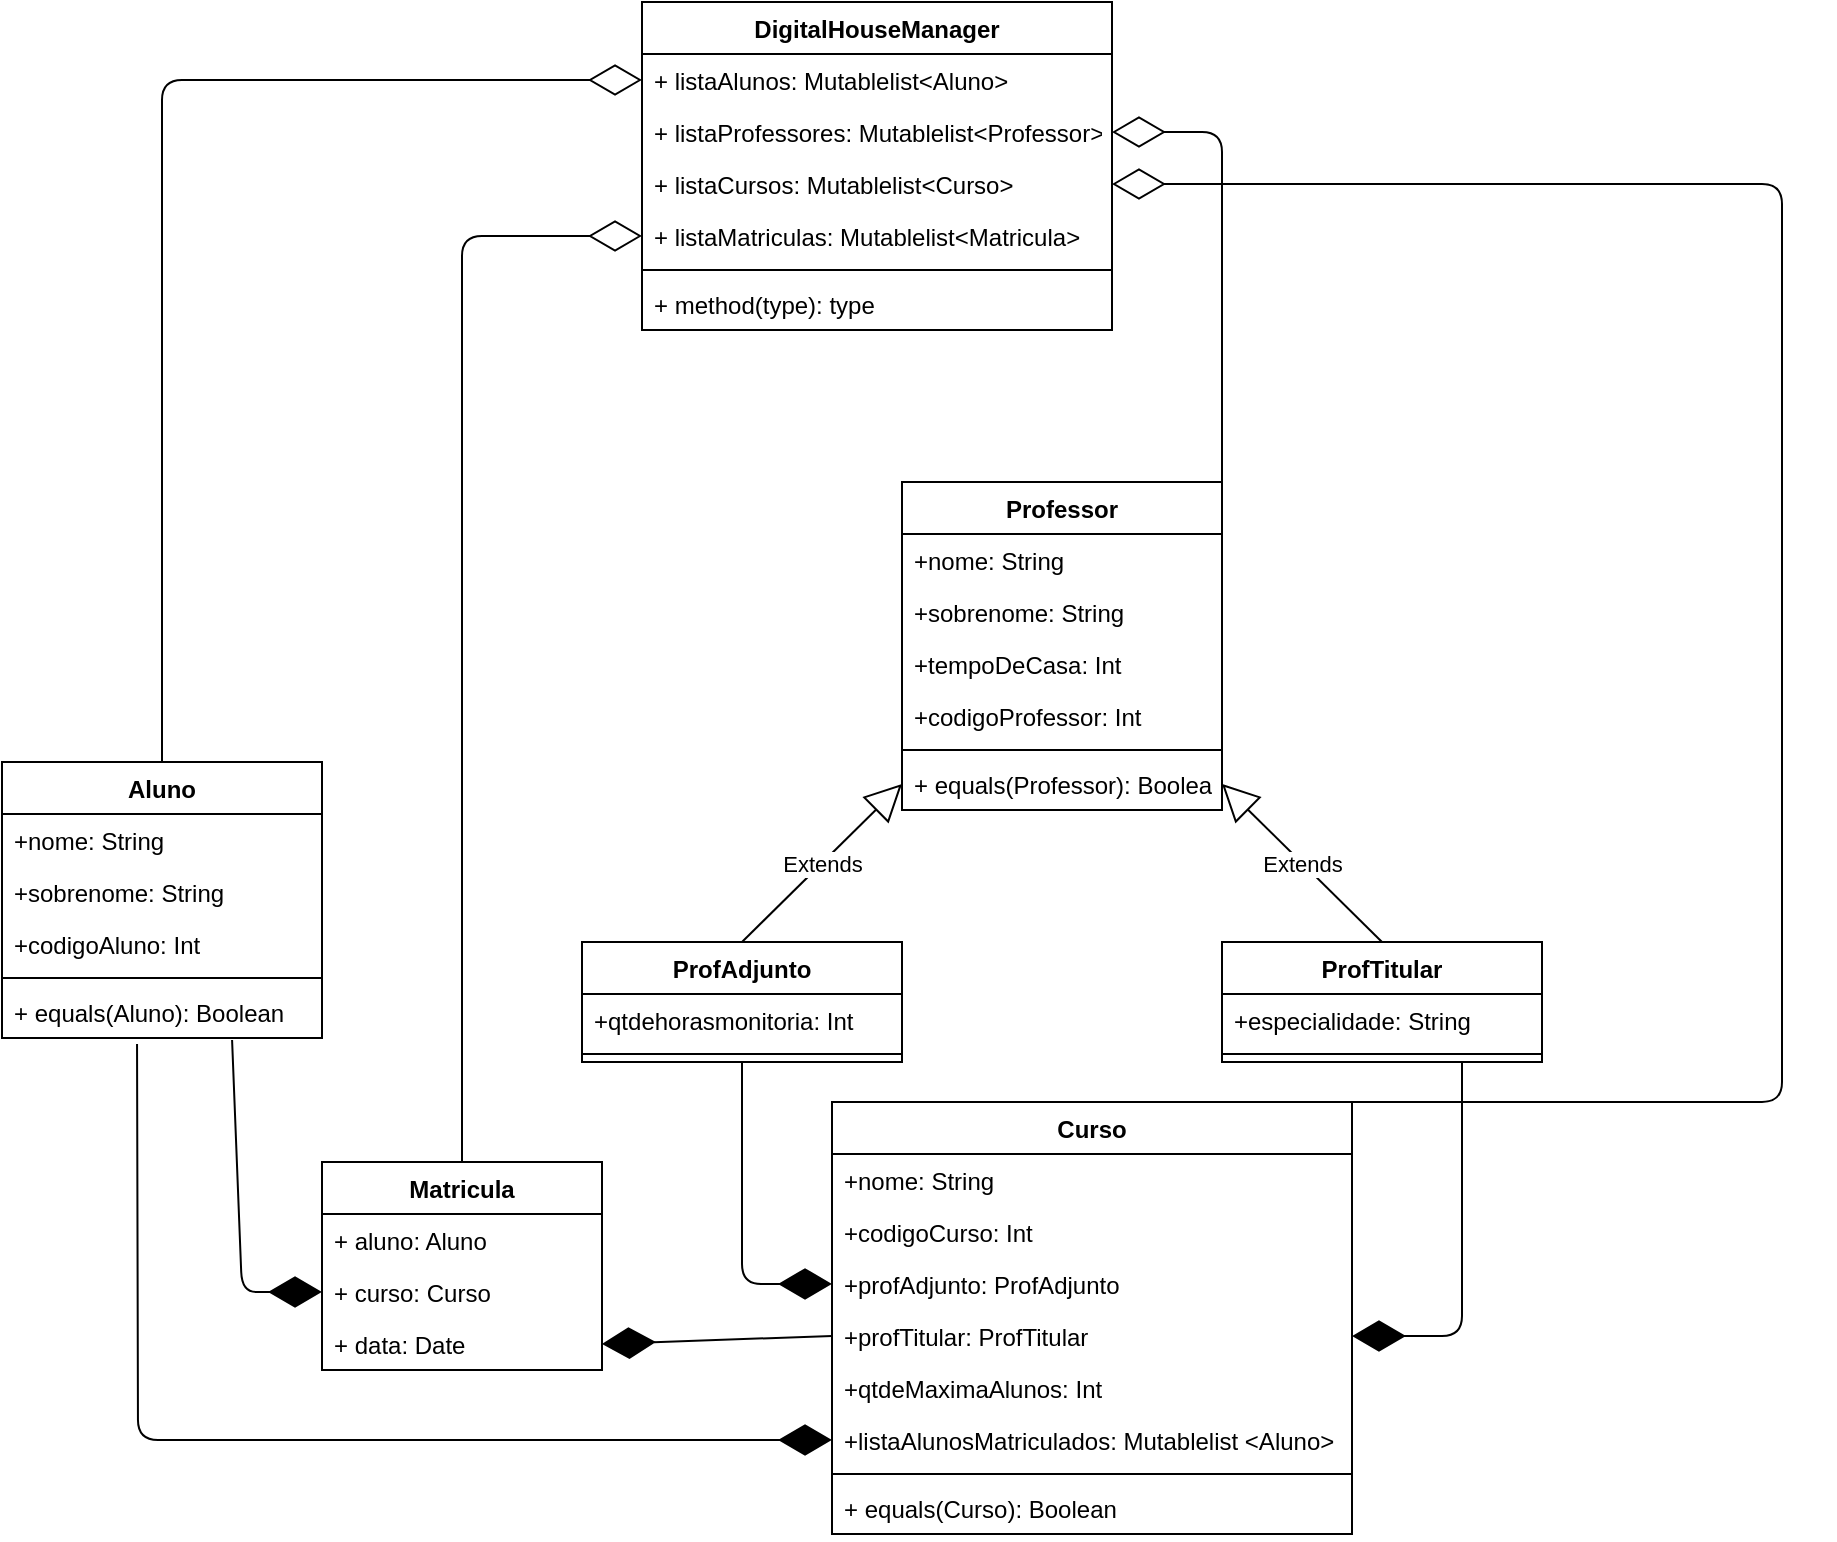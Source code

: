 <mxfile version="13.7.5" type="device"><diagram id="v3Cg1NGe2RmdBt5yivAi" name="Página-1"><mxGraphModel dx="1371" dy="641" grid="1" gridSize="10" guides="1" tooltips="1" connect="1" arrows="1" fold="1" page="1" pageScale="1" pageWidth="1169" pageHeight="827" math="0" shadow="0"><root><mxCell id="0"/><mxCell id="1" parent="0"/><mxCell id="-B7oGZebIbUH_Uu8g_NC-30" value="Extends" style="endArrow=block;endSize=16;endFill=0;html=1;exitX=0.5;exitY=0;exitDx=0;exitDy=0;entryX=0;entryY=0.5;entryDx=0;entryDy=0;" parent="1" source="-B7oGZebIbUH_Uu8g_NC-20" target="-B7oGZebIbUH_Uu8g_NC-18" edge="1"><mxGeometry width="160" relative="1" as="geometry"><mxPoint x="650" y="480" as="sourcePoint"/><mxPoint x="810" y="480" as="targetPoint"/></mxGeometry></mxCell><mxCell id="-B7oGZebIbUH_Uu8g_NC-31" value="Extends" style="endArrow=block;endSize=16;endFill=0;html=1;exitX=0.5;exitY=0;exitDx=0;exitDy=0;entryX=1;entryY=0.5;entryDx=0;entryDy=0;" parent="1" source="-B7oGZebIbUH_Uu8g_NC-27" target="-B7oGZebIbUH_Uu8g_NC-18" edge="1"><mxGeometry width="160" relative="1" as="geometry"><mxPoint x="650" y="480" as="sourcePoint"/><mxPoint x="810" y="480" as="targetPoint"/></mxGeometry></mxCell><mxCell id="-B7oGZebIbUH_Uu8g_NC-32" value="" style="endArrow=diamondThin;endFill=1;endSize=24;html=1;entryX=0;entryY=0.5;entryDx=0;entryDy=0;exitX=0.5;exitY=1;exitDx=0;exitDy=0;" parent="1" source="-B7oGZebIbUH_Uu8g_NC-20" target="-B7oGZebIbUH_Uu8g_NC-37" edge="1"><mxGeometry width="160" relative="1" as="geometry"><mxPoint x="230" y="499" as="sourcePoint"/><mxPoint x="390" y="499" as="targetPoint"/><Array as="points"><mxPoint x="530" y="681"/></Array></mxGeometry></mxCell><mxCell id="-B7oGZebIbUH_Uu8g_NC-33" value="" style="endArrow=diamondThin;endFill=1;endSize=24;html=1;entryX=1;entryY=0.5;entryDx=0;entryDy=0;exitX=0.75;exitY=1;exitDx=0;exitDy=0;" parent="1" source="-B7oGZebIbUH_Uu8g_NC-27" target="-B7oGZebIbUH_Uu8g_NC-36" edge="1"><mxGeometry width="160" relative="1" as="geometry"><mxPoint x="830" y="590" as="sourcePoint"/><mxPoint x="990" y="590" as="targetPoint"/><Array as="points"><mxPoint x="890" y="707"/></Array></mxGeometry></mxCell><mxCell id="-B7oGZebIbUH_Uu8g_NC-38" value="" style="endArrow=diamondThin;endFill=1;endSize=24;html=1;exitX=0.422;exitY=1.115;exitDx=0;exitDy=0;exitPerimeter=0;" parent="1" source="-B7oGZebIbUH_Uu8g_NC-4" target="-B7oGZebIbUH_Uu8g_NC-10" edge="1"><mxGeometry width="160" relative="1" as="geometry"><mxPoint x="220" y="500" as="sourcePoint"/><mxPoint x="530" y="760" as="targetPoint"/><Array as="points"><mxPoint x="228" y="759"/></Array></mxGeometry></mxCell><mxCell id="A8vYDsgPSV1OtKstLKBv-5" value="" style="endArrow=diamondThin;endFill=1;endSize=24;html=1;entryX=0;entryY=0.5;entryDx=0;entryDy=0;exitX=0.719;exitY=1.038;exitDx=0;exitDy=0;exitPerimeter=0;" parent="1" source="-B7oGZebIbUH_Uu8g_NC-4" target="A8vYDsgPSV1OtKstLKBv-3" edge="1"><mxGeometry width="160" relative="1" as="geometry"><mxPoint x="270" y="590" as="sourcePoint"/><mxPoint x="430" y="590" as="targetPoint"/><Array as="points"><mxPoint x="280" y="685"/></Array></mxGeometry></mxCell><mxCell id="A8vYDsgPSV1OtKstLKBv-6" value="" style="endArrow=diamondThin;endFill=1;endSize=24;html=1;entryX=1;entryY=0.5;entryDx=0;entryDy=0;exitX=0;exitY=0.5;exitDx=0;exitDy=0;" parent="1" source="-B7oGZebIbUH_Uu8g_NC-36" target="A8vYDsgPSV1OtKstLKBv-4" edge="1"><mxGeometry width="160" relative="1" as="geometry"><mxPoint x="285.04" y="358.988" as="sourcePoint"/><mxPoint x="330" y="705" as="targetPoint"/><Array as="points"/></mxGeometry></mxCell><mxCell id="-B7oGZebIbUH_Uu8g_NC-7" value="Curso" style="swimlane;fontStyle=1;align=center;verticalAlign=top;childLayout=stackLayout;horizontal=1;startSize=26;horizontalStack=0;resizeParent=1;resizeParentMax=0;resizeLast=0;collapsible=1;marginBottom=0;" parent="1" vertex="1"><mxGeometry x="575" y="590" width="260" height="216" as="geometry"/></mxCell><mxCell id="-B7oGZebIbUH_Uu8g_NC-8" value="+nome: String" style="text;strokeColor=none;fillColor=none;align=left;verticalAlign=top;spacingLeft=4;spacingRight=4;overflow=hidden;rotatable=0;points=[[0,0.5],[1,0.5]];portConstraint=eastwest;" parent="-B7oGZebIbUH_Uu8g_NC-7" vertex="1"><mxGeometry y="26" width="260" height="26" as="geometry"/></mxCell><mxCell id="-B7oGZebIbUH_Uu8g_NC-35" value="+codigoCurso: Int" style="text;strokeColor=none;fillColor=none;align=left;verticalAlign=top;spacingLeft=4;spacingRight=4;overflow=hidden;rotatable=0;points=[[0,0.5],[1,0.5]];portConstraint=eastwest;" parent="-B7oGZebIbUH_Uu8g_NC-7" vertex="1"><mxGeometry y="52" width="260" height="26" as="geometry"/></mxCell><mxCell id="-B7oGZebIbUH_Uu8g_NC-37" value="+profAdjunto: ProfAdjunto" style="text;strokeColor=none;fillColor=none;align=left;verticalAlign=top;spacingLeft=4;spacingRight=4;overflow=hidden;rotatable=0;points=[[0,0.5],[1,0.5]];portConstraint=eastwest;" parent="-B7oGZebIbUH_Uu8g_NC-7" vertex="1"><mxGeometry y="78" width="260" height="26" as="geometry"/></mxCell><mxCell id="-B7oGZebIbUH_Uu8g_NC-36" value="+profTitular: ProfTitular" style="text;strokeColor=none;fillColor=none;align=left;verticalAlign=top;spacingLeft=4;spacingRight=4;overflow=hidden;rotatable=0;points=[[0,0.5],[1,0.5]];portConstraint=eastwest;" parent="-B7oGZebIbUH_Uu8g_NC-7" vertex="1"><mxGeometry y="104" width="260" height="26" as="geometry"/></mxCell><mxCell id="-B7oGZebIbUH_Uu8g_NC-34" value="+qtdeMaximaAlunos: Int" style="text;strokeColor=none;fillColor=none;align=left;verticalAlign=top;spacingLeft=4;spacingRight=4;overflow=hidden;rotatable=0;points=[[0,0.5],[1,0.5]];portConstraint=eastwest;" parent="-B7oGZebIbUH_Uu8g_NC-7" vertex="1"><mxGeometry y="130" width="260" height="26" as="geometry"/></mxCell><mxCell id="-B7oGZebIbUH_Uu8g_NC-10" value="+listaAlunosMatriculados: Mutablelist &lt;Aluno&gt;" style="text;strokeColor=none;fillColor=none;align=left;verticalAlign=top;spacingLeft=4;spacingRight=4;overflow=hidden;rotatable=0;points=[[0,0.5],[1,0.5]];portConstraint=eastwest;" parent="-B7oGZebIbUH_Uu8g_NC-7" vertex="1"><mxGeometry y="156" width="260" height="26" as="geometry"/></mxCell><mxCell id="-B7oGZebIbUH_Uu8g_NC-11" value="" style="line;strokeWidth=1;fillColor=none;align=left;verticalAlign=middle;spacingTop=-1;spacingLeft=3;spacingRight=3;rotatable=0;labelPosition=right;points=[];portConstraint=eastwest;" parent="-B7oGZebIbUH_Uu8g_NC-7" vertex="1"><mxGeometry y="182" width="260" height="8" as="geometry"/></mxCell><mxCell id="-B7oGZebIbUH_Uu8g_NC-12" value="+ equals(Curso): Boolean" style="text;strokeColor=none;fillColor=none;align=left;verticalAlign=top;spacingLeft=4;spacingRight=4;overflow=hidden;rotatable=0;points=[[0,0.5],[1,0.5]];portConstraint=eastwest;" parent="-B7oGZebIbUH_Uu8g_NC-7" vertex="1"><mxGeometry y="190" width="260" height="26" as="geometry"/></mxCell><mxCell id="A8vYDsgPSV1OtKstLKBv-1" value="Matricula" style="swimlane;fontStyle=1;childLayout=stackLayout;horizontal=1;startSize=26;fillColor=none;horizontalStack=0;resizeParent=1;resizeParentMax=0;resizeLast=0;collapsible=1;marginBottom=0;" parent="1" vertex="1"><mxGeometry x="320" y="620" width="140" height="104" as="geometry"/></mxCell><mxCell id="A8vYDsgPSV1OtKstLKBv-2" value="+ aluno: Aluno" style="text;strokeColor=none;fillColor=none;align=left;verticalAlign=top;spacingLeft=4;spacingRight=4;overflow=hidden;rotatable=0;points=[[0,0.5],[1,0.5]];portConstraint=eastwest;" parent="A8vYDsgPSV1OtKstLKBv-1" vertex="1"><mxGeometry y="26" width="140" height="26" as="geometry"/></mxCell><mxCell id="A8vYDsgPSV1OtKstLKBv-3" value="+ curso: Curso" style="text;strokeColor=none;fillColor=none;align=left;verticalAlign=top;spacingLeft=4;spacingRight=4;overflow=hidden;rotatable=0;points=[[0,0.5],[1,0.5]];portConstraint=eastwest;" parent="A8vYDsgPSV1OtKstLKBv-1" vertex="1"><mxGeometry y="52" width="140" height="26" as="geometry"/></mxCell><mxCell id="A8vYDsgPSV1OtKstLKBv-4" value="+ data: Date" style="text;strokeColor=none;fillColor=none;align=left;verticalAlign=top;spacingLeft=4;spacingRight=4;overflow=hidden;rotatable=0;points=[[0,0.5],[1,0.5]];portConstraint=eastwest;" parent="A8vYDsgPSV1OtKstLKBv-1" vertex="1"><mxGeometry y="78" width="140" height="26" as="geometry"/></mxCell><mxCell id="-B7oGZebIbUH_Uu8g_NC-13" value="Professor" style="swimlane;fontStyle=1;align=center;verticalAlign=top;childLayout=stackLayout;horizontal=1;startSize=26;horizontalStack=0;resizeParent=1;resizeParentMax=0;resizeLast=0;collapsible=1;marginBottom=0;" parent="1" vertex="1"><mxGeometry x="610" y="280" width="160" height="164" as="geometry"/></mxCell><mxCell id="-B7oGZebIbUH_Uu8g_NC-14" value="+nome: String" style="text;strokeColor=none;fillColor=none;align=left;verticalAlign=top;spacingLeft=4;spacingRight=4;overflow=hidden;rotatable=0;points=[[0,0.5],[1,0.5]];portConstraint=eastwest;" parent="-B7oGZebIbUH_Uu8g_NC-13" vertex="1"><mxGeometry y="26" width="160" height="26" as="geometry"/></mxCell><mxCell id="-B7oGZebIbUH_Uu8g_NC-15" value="+sobrenome: String" style="text;strokeColor=none;fillColor=none;align=left;verticalAlign=top;spacingLeft=4;spacingRight=4;overflow=hidden;rotatable=0;points=[[0,0.5],[1,0.5]];portConstraint=eastwest;" parent="-B7oGZebIbUH_Uu8g_NC-13" vertex="1"><mxGeometry y="52" width="160" height="26" as="geometry"/></mxCell><mxCell id="-B7oGZebIbUH_Uu8g_NC-16" value="+tempoDeCasa: Int" style="text;strokeColor=none;fillColor=none;align=left;verticalAlign=top;spacingLeft=4;spacingRight=4;overflow=hidden;rotatable=0;points=[[0,0.5],[1,0.5]];portConstraint=eastwest;" parent="-B7oGZebIbUH_Uu8g_NC-13" vertex="1"><mxGeometry y="78" width="160" height="26" as="geometry"/></mxCell><mxCell id="-B7oGZebIbUH_Uu8g_NC-19" value="+codigoProfessor: Int" style="text;strokeColor=none;fillColor=none;align=left;verticalAlign=top;spacingLeft=4;spacingRight=4;overflow=hidden;rotatable=0;points=[[0,0.5],[1,0.5]];portConstraint=eastwest;" parent="-B7oGZebIbUH_Uu8g_NC-13" vertex="1"><mxGeometry y="104" width="160" height="26" as="geometry"/></mxCell><mxCell id="-B7oGZebIbUH_Uu8g_NC-17" value="" style="line;strokeWidth=1;fillColor=none;align=left;verticalAlign=middle;spacingTop=-1;spacingLeft=3;spacingRight=3;rotatable=0;labelPosition=right;points=[];portConstraint=eastwest;" parent="-B7oGZebIbUH_Uu8g_NC-13" vertex="1"><mxGeometry y="130" width="160" height="8" as="geometry"/></mxCell><mxCell id="-B7oGZebIbUH_Uu8g_NC-18" value="+ equals(Professor): Boolean" style="text;strokeColor=none;fillColor=none;align=left;verticalAlign=top;spacingLeft=4;spacingRight=4;overflow=hidden;rotatable=0;points=[[0,0.5],[1,0.5]];portConstraint=eastwest;" parent="-B7oGZebIbUH_Uu8g_NC-13" vertex="1"><mxGeometry y="138" width="160" height="26" as="geometry"/></mxCell><mxCell id="-B7oGZebIbUH_Uu8g_NC-27" value="ProfTitular" style="swimlane;fontStyle=1;align=center;verticalAlign=top;childLayout=stackLayout;horizontal=1;startSize=26;horizontalStack=0;resizeParent=1;resizeParentMax=0;resizeLast=0;collapsible=1;marginBottom=0;" parent="1" vertex="1"><mxGeometry x="770" y="510" width="160" height="60" as="geometry"/></mxCell><mxCell id="-B7oGZebIbUH_Uu8g_NC-28" value="+especialidade: String" style="text;strokeColor=none;fillColor=none;align=left;verticalAlign=top;spacingLeft=4;spacingRight=4;overflow=hidden;rotatable=0;points=[[0,0.5],[1,0.5]];portConstraint=eastwest;" parent="-B7oGZebIbUH_Uu8g_NC-27" vertex="1"><mxGeometry y="26" width="160" height="26" as="geometry"/></mxCell><mxCell id="-B7oGZebIbUH_Uu8g_NC-29" value="" style="line;strokeWidth=1;fillColor=none;align=left;verticalAlign=middle;spacingTop=-1;spacingLeft=3;spacingRight=3;rotatable=0;labelPosition=right;points=[];portConstraint=eastwest;" parent="-B7oGZebIbUH_Uu8g_NC-27" vertex="1"><mxGeometry y="52" width="160" height="8" as="geometry"/></mxCell><mxCell id="-B7oGZebIbUH_Uu8g_NC-20" value="ProfAdjunto" style="swimlane;fontStyle=1;align=center;verticalAlign=top;childLayout=stackLayout;horizontal=1;startSize=26;horizontalStack=0;resizeParent=1;resizeParentMax=0;resizeLast=0;collapsible=1;marginBottom=0;" parent="1" vertex="1"><mxGeometry x="450" y="510" width="160" height="60" as="geometry"/></mxCell><mxCell id="-B7oGZebIbUH_Uu8g_NC-24" value="+qtdehorasmonitoria: Int" style="text;strokeColor=none;fillColor=none;align=left;verticalAlign=top;spacingLeft=4;spacingRight=4;overflow=hidden;rotatable=0;points=[[0,0.5],[1,0.5]];portConstraint=eastwest;" parent="-B7oGZebIbUH_Uu8g_NC-20" vertex="1"><mxGeometry y="26" width="160" height="26" as="geometry"/></mxCell><mxCell id="-B7oGZebIbUH_Uu8g_NC-25" value="" style="line;strokeWidth=1;fillColor=none;align=left;verticalAlign=middle;spacingTop=-1;spacingLeft=3;spacingRight=3;rotatable=0;labelPosition=right;points=[];portConstraint=eastwest;" parent="-B7oGZebIbUH_Uu8g_NC-20" vertex="1"><mxGeometry y="52" width="160" height="8" as="geometry"/></mxCell><mxCell id="-B7oGZebIbUH_Uu8g_NC-1" value="Aluno" style="swimlane;fontStyle=1;align=center;verticalAlign=top;childLayout=stackLayout;horizontal=1;startSize=26;horizontalStack=0;resizeParent=1;resizeParentMax=0;resizeLast=0;collapsible=1;marginBottom=0;" parent="1" vertex="1"><mxGeometry x="160" y="420" width="160" height="138" as="geometry"/></mxCell><mxCell id="-B7oGZebIbUH_Uu8g_NC-2" value="+nome: String" style="text;strokeColor=none;fillColor=none;align=left;verticalAlign=top;spacingLeft=4;spacingRight=4;overflow=hidden;rotatable=0;points=[[0,0.5],[1,0.5]];portConstraint=eastwest;" parent="-B7oGZebIbUH_Uu8g_NC-1" vertex="1"><mxGeometry y="26" width="160" height="26" as="geometry"/></mxCell><mxCell id="-B7oGZebIbUH_Uu8g_NC-5" value="+sobrenome: String" style="text;strokeColor=none;fillColor=none;align=left;verticalAlign=top;spacingLeft=4;spacingRight=4;overflow=hidden;rotatable=0;points=[[0,0.5],[1,0.5]];portConstraint=eastwest;" parent="-B7oGZebIbUH_Uu8g_NC-1" vertex="1"><mxGeometry y="52" width="160" height="26" as="geometry"/></mxCell><mxCell id="-B7oGZebIbUH_Uu8g_NC-6" value="+codigoAluno: Int" style="text;strokeColor=none;fillColor=none;align=left;verticalAlign=top;spacingLeft=4;spacingRight=4;overflow=hidden;rotatable=0;points=[[0,0.5],[1,0.5]];portConstraint=eastwest;" parent="-B7oGZebIbUH_Uu8g_NC-1" vertex="1"><mxGeometry y="78" width="160" height="26" as="geometry"/></mxCell><mxCell id="-B7oGZebIbUH_Uu8g_NC-3" value="" style="line;strokeWidth=1;fillColor=none;align=left;verticalAlign=middle;spacingTop=-1;spacingLeft=3;spacingRight=3;rotatable=0;labelPosition=right;points=[];portConstraint=eastwest;" parent="-B7oGZebIbUH_Uu8g_NC-1" vertex="1"><mxGeometry y="104" width="160" height="8" as="geometry"/></mxCell><mxCell id="-B7oGZebIbUH_Uu8g_NC-4" value="+ equals(Aluno): Boolean" style="text;strokeColor=none;fillColor=none;align=left;verticalAlign=top;spacingLeft=4;spacingRight=4;overflow=hidden;rotatable=0;points=[[0,0.5],[1,0.5]];portConstraint=eastwest;" parent="-B7oGZebIbUH_Uu8g_NC-1" vertex="1"><mxGeometry y="112" width="160" height="26" as="geometry"/></mxCell><mxCell id="nUbcW3_yXM1W5o03W_ev-8" value="" style="endArrow=diamondThin;endFill=0;endSize=24;html=1;entryX=0;entryY=0.5;entryDx=0;entryDy=0;exitX=0.5;exitY=0;exitDx=0;exitDy=0;" edge="1" parent="1" source="-B7oGZebIbUH_Uu8g_NC-1" target="nUbcW3_yXM1W5o03W_ev-2"><mxGeometry width="160" relative="1" as="geometry"><mxPoint x="300" y="180" as="sourcePoint"/><mxPoint x="460" y="180" as="targetPoint"/><Array as="points"><mxPoint x="240" y="79"/></Array></mxGeometry></mxCell><mxCell id="nUbcW3_yXM1W5o03W_ev-9" value="" style="endArrow=diamondThin;endFill=0;endSize=24;html=1;entryX=0;entryY=0.5;entryDx=0;entryDy=0;exitX=0.5;exitY=0;exitDx=0;exitDy=0;" edge="1" parent="1" source="A8vYDsgPSV1OtKstLKBv-1" target="nUbcW3_yXM1W5o03W_ev-7"><mxGeometry width="160" relative="1" as="geometry"><mxPoint x="370" y="340" as="sourcePoint"/><mxPoint x="530" y="340" as="targetPoint"/><Array as="points"><mxPoint x="390" y="157"/></Array></mxGeometry></mxCell><mxCell id="nUbcW3_yXM1W5o03W_ev-10" value="" style="endArrow=diamondThin;endFill=0;endSize=24;html=1;exitX=1;exitY=0;exitDx=0;exitDy=0;entryX=1;entryY=0.5;entryDx=0;entryDy=0;" edge="1" parent="1" source="-B7oGZebIbUH_Uu8g_NC-13" target="nUbcW3_yXM1W5o03W_ev-6"><mxGeometry width="160" relative="1" as="geometry"><mxPoint x="830" y="360" as="sourcePoint"/><mxPoint x="990" y="360" as="targetPoint"/><Array as="points"><mxPoint x="770" y="105"/></Array></mxGeometry></mxCell><mxCell id="nUbcW3_yXM1W5o03W_ev-1" value="DigitalHouseManager" style="swimlane;fontStyle=1;align=center;verticalAlign=top;childLayout=stackLayout;horizontal=1;startSize=26;horizontalStack=0;resizeParent=1;resizeParentMax=0;resizeLast=0;collapsible=1;marginBottom=0;" vertex="1" parent="1"><mxGeometry x="480" y="40" width="235" height="164" as="geometry"/></mxCell><mxCell id="nUbcW3_yXM1W5o03W_ev-2" value="+ listaAlunos: Mutablelist&lt;Aluno&gt;" style="text;strokeColor=none;fillColor=none;align=left;verticalAlign=top;spacingLeft=4;spacingRight=4;overflow=hidden;rotatable=0;points=[[0,0.5],[1,0.5]];portConstraint=eastwest;" vertex="1" parent="nUbcW3_yXM1W5o03W_ev-1"><mxGeometry y="26" width="235" height="26" as="geometry"/></mxCell><mxCell id="nUbcW3_yXM1W5o03W_ev-6" value="+ listaProfessores: Mutablelist&lt;Professor&gt;" style="text;strokeColor=none;fillColor=none;align=left;verticalAlign=top;spacingLeft=4;spacingRight=4;overflow=hidden;rotatable=0;points=[[0,0.5],[1,0.5]];portConstraint=eastwest;" vertex="1" parent="nUbcW3_yXM1W5o03W_ev-1"><mxGeometry y="52" width="235" height="26" as="geometry"/></mxCell><mxCell id="nUbcW3_yXM1W5o03W_ev-5" value="+ listaCursos: Mutablelist&lt;Curso&gt;" style="text;strokeColor=none;fillColor=none;align=left;verticalAlign=top;spacingLeft=4;spacingRight=4;overflow=hidden;rotatable=0;points=[[0,0.5],[1,0.5]];portConstraint=eastwest;" vertex="1" parent="nUbcW3_yXM1W5o03W_ev-1"><mxGeometry y="78" width="235" height="26" as="geometry"/></mxCell><mxCell id="nUbcW3_yXM1W5o03W_ev-7" value="+ listaMatriculas: Mutablelist&lt;Matricula&gt;" style="text;strokeColor=none;fillColor=none;align=left;verticalAlign=top;spacingLeft=4;spacingRight=4;overflow=hidden;rotatable=0;points=[[0,0.5],[1,0.5]];portConstraint=eastwest;" vertex="1" parent="nUbcW3_yXM1W5o03W_ev-1"><mxGeometry y="104" width="235" height="26" as="geometry"/></mxCell><mxCell id="nUbcW3_yXM1W5o03W_ev-3" value="" style="line;strokeWidth=1;fillColor=none;align=left;verticalAlign=middle;spacingTop=-1;spacingLeft=3;spacingRight=3;rotatable=0;labelPosition=right;points=[];portConstraint=eastwest;" vertex="1" parent="nUbcW3_yXM1W5o03W_ev-1"><mxGeometry y="130" width="235" height="8" as="geometry"/></mxCell><mxCell id="nUbcW3_yXM1W5o03W_ev-4" value="+ method(type): type" style="text;strokeColor=none;fillColor=none;align=left;verticalAlign=top;spacingLeft=4;spacingRight=4;overflow=hidden;rotatable=0;points=[[0,0.5],[1,0.5]];portConstraint=eastwest;" vertex="1" parent="nUbcW3_yXM1W5o03W_ev-1"><mxGeometry y="138" width="235" height="26" as="geometry"/></mxCell><mxCell id="nUbcW3_yXM1W5o03W_ev-11" value="" style="endArrow=diamondThin;endFill=0;endSize=24;html=1;exitX=1;exitY=0;exitDx=0;exitDy=0;entryX=1;entryY=0.5;entryDx=0;entryDy=0;" edge="1" parent="1" source="-B7oGZebIbUH_Uu8g_NC-7" target="nUbcW3_yXM1W5o03W_ev-5"><mxGeometry width="160" relative="1" as="geometry"><mxPoint x="880" y="330" as="sourcePoint"/><mxPoint x="1040" y="330" as="targetPoint"/><Array as="points"><mxPoint x="1050" y="590"/><mxPoint x="1050" y="131"/></Array></mxGeometry></mxCell></root></mxGraphModel></diagram></mxfile>